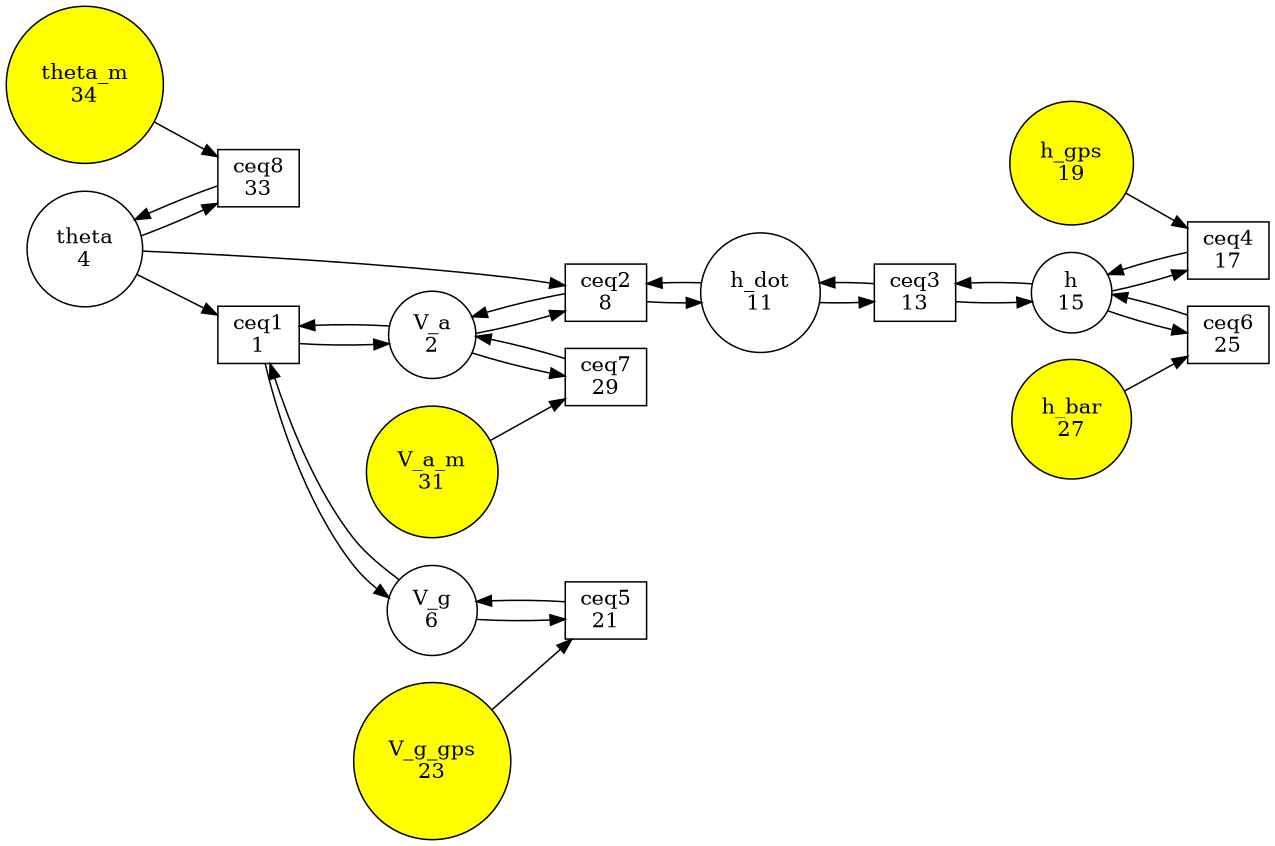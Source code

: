digraph G {
rankdir = LR;
size ="8.5"
node [shape = box, fillcolor = white, style = filled, label="ceq1
1"]; ceq1;
node [shape = box, fillcolor = white, style = filled, label="ceq2
8"]; ceq2;
node [shape = box, fillcolor = white, style = filled, label="ceq3
13"]; ceq3;
node [shape = box, fillcolor = white, style = filled, label="ceq4
17"]; ceq4;
node [shape = box, fillcolor = white, style = filled, label="ceq5
21"]; ceq5;
node [shape = box, fillcolor = white, style = filled, label="ceq6
25"]; ceq6;
node [shape = box, fillcolor = white, style = filled, label="ceq7
29"]; ceq7;
node [shape = box, fillcolor = white, style = filled, label="ceq8
33"]; ceq8;
node [shape = circle, fillcolor = white, style = filled, label="V_a
2"]; V_a;
node [shape = circle, fillcolor = white, style = filled, label="theta
4"]; theta;
node [shape = circle, fillcolor = white, style = filled, label="V_g
6"]; V_g;
node [shape = circle, fillcolor = white, style = filled, label="h_dot
11"]; h_dot;
node [shape = circle, fillcolor = white, style = filled, label="h
15"]; h;
node [shape = circle, fillcolor = yellow, style = filled, label="h_gps
19"]; h_gps;
node [shape = circle, fillcolor = yellow, style = filled, label="V_g_gps
23"]; V_g_gps;
node [shape = circle, fillcolor = yellow, style = filled, label="h_bar
27"]; h_bar;
node [shape = circle, fillcolor = yellow, style = filled, label="V_a_m
31"]; V_a_m;
node [shape = circle, fillcolor = yellow, style = filled, label="theta_m
34"]; theta_m;
ceq1 -> V_a [penwidth = 1];
V_a -> ceq1 [penwidth = 1];
theta -> ceq1 [penwidth = 1];
ceq1 -> V_g [penwidth = 1];
V_g -> ceq1 [penwidth = 1];
ceq2 -> V_a [penwidth = 1];
V_a -> ceq2 [penwidth = 1];
theta -> ceq2 [penwidth = 1];
ceq2 -> h_dot [penwidth = 1];
h_dot -> ceq2 [penwidth = 1];
ceq3 -> h_dot [penwidth = 1];
h_dot -> ceq3 [penwidth = 1];
ceq3 -> h [penwidth = 1];
h -> ceq3 [penwidth = 1];
ceq4 -> h [penwidth = 1];
h -> ceq4 [penwidth = 1];
h_gps -> ceq4 [penwidth = 1];
ceq5 -> V_g [penwidth = 1];
V_g -> ceq5 [penwidth = 1];
V_g_gps -> ceq5 [penwidth = 1];
ceq6 -> h [penwidth = 1];
h -> ceq6 [penwidth = 1];
h_bar -> ceq6 [penwidth = 1];
ceq7 -> V_a [penwidth = 1];
V_a -> ceq7 [penwidth = 1];
V_a_m -> ceq7 [penwidth = 1];
theta_m -> ceq8 [penwidth = 1];
ceq8 -> theta [penwidth = 1];
theta -> ceq8 [penwidth = 1];
}
